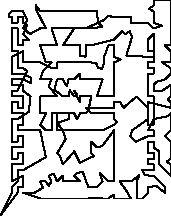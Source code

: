 unitsize(0.001cm);
// 59830.3
draw((200,400)--(200,500));
draw((200,500)--(300,600));
draw((300,600)--(300,700));
draw((300,700)--(300,800));
draw((300,800)--(400,800));
draw((400,800)--(800,1030));
draw((800,1030)--(700,1500));
draw((700,1500)--(500,1500));
draw((500,1500)--(400,1500));
draw((400,1500)--(300,1500));
draw((300,1500)--(300,1600));
draw((300,1600)--(400,1600));
draw((400,1600)--(400,1700));
draw((400,1700)--(400,1800));
draw((400,1800)--(300,1800));
draw((300,1800)--(200,1800));
draw((200,1800)--(200,1900));
draw((200,1900)--(200,2000));
draw((200,2000)--(300,2000));
draw((300,2000)--(300,1900));
draw((300,1900)--(400,1900));
draw((400,1900)--(400,2000));
draw((400,2000)--(400,2100));
draw((400,2100)--(300,2100));
draw((300,2100)--(200,2100));
draw((200,2100)--(200,2200));
draw((200,2200)--(300,2200));
draw((300,2200)--(469,2550));
draw((469,2550)--(400,2600));
draw((400,2600)--(300,2600));
draw((300,2600)--(300,2700));
draw((300,2700)--(300,2800));
draw((300,2800)--(300,2900));
draw((300,2900)--(200,2900));
draw((200,2900)--(200,3000));
draw((200,3000)--(200,3100));
draw((200,3100)--(200,3200));
draw((200,3200)--(200,3300));
draw((200,3300)--(300,3300));
draw((300,3300)--(300,3200));
draw((300,3200)--(300,3100));
draw((300,3100)--(300,3000));
draw((300,3000)--(400,3000));
draw((400,3000)--(400,3100));
draw((400,3100)--(500,3100));
draw((500,3100)--(400,3200));
draw((400,3200)--(469,3350));
draw((469,3350)--(400,3400));
draw((400,3400)--(400,3500));
draw((400,3500)--(300,3500));
draw((300,3500)--(300,3400));
draw((300,3400)--(200,3400));
draw((200,3400)--(200,3500));
draw((200,3500)--(150,3500));
draw((150,3500)--(150,3550));
draw((150,3550)--(200,3600));
draw((200,3600)--(400,3600));
draw((400,3600)--(469,3450));
draw((469,3450)--(400,3300));
draw((400,3300)--(520,3200));
draw((520,3200)--(700,3300));
draw((700,3300)--(800,3300));
draw((800,3300)--(620,3650));
draw((620,3650)--(620,3709));
draw((620,3709)--(700,3600));
draw((700,3600)--(800,3600));
draw((800,3600)--(900,3600));
draw((900,3600)--(1000,3600));
draw((1000,3600)--(1100,3600));
draw((1100,3600)--(1200,3600));
draw((1200,3600)--(1300,3600));
draw((1300,3600)--(1400,3600));
draw((1400,3600)--(1500,3600));
draw((1500,3600)--(1600,3600));
draw((1600,3600)--(1700,3600));
draw((1700,3600)--(1720,3409));
draw((1720,3409)--(1790,3330));
draw((1790,3330)--(1600,3300));
draw((1600,3300)--(1200,3300));
draw((1200,3300)--(1100,3300));
draw((1100,3300)--(1000,3300));
draw((1000,3300)--(900,3300));
draw((900,3300)--(1000,3000));
draw((1000,3000)--(900,3000));
draw((900,3000)--(800,3000));
draw((800,3000)--(700,3000));
draw((700,3000)--(800,2700));
draw((800,2700)--(900,2700));
draw((900,2700)--(800,2600));
draw((800,2600)--(750,2550));
draw((750,2550)--(700,2400));
draw((700,2400)--(800,2400));
draw((800,2400)--(900,2400));
draw((900,2400)--(850,2280));
draw((850,2280)--(1000,2100));
draw((1000,2100)--(900,2100));
draw((900,2100)--(800,2100));
draw((800,2100)--(700,2100));
draw((700,2100)--(700,1800));
draw((700,1800)--(800,1800));
draw((800,1800)--(700,1600));
draw((700,1600)--(800,1500));
draw((800,1500)--(900,1500));
draw((900,1500)--(900,1800));
draw((900,1800)--(1100,1800));
draw((1100,1800)--(1200,1800));
draw((1200,1800)--(1200,1700));
draw((1200,1700)--(1000,1629));
draw((1000,1629)--(1100,1500));
draw((1100,1500)--(1150,1350));
draw((1150,1350)--(1000,1100));
draw((1000,1100)--(1050,1050));
draw((1050,1050)--(1100,900));
draw((1100,900)--(1300,1130));
draw((1300,1130)--(1400,930));
draw((1400,930)--(1650,1050));
draw((1650,1050)--(1600,1100));
draw((1600,1100)--(1600,1300));
draw((1600,1300)--(1700,1200));
draw((1700,1200)--(1800,1230));
draw((1800,1230)--(2000,1500));
draw((2000,1500)--(2000,1400));
draw((2000,1400)--(2000,1300));
draw((2000,1300)--(2000,1200));
draw((2000,1200)--(2000,1100));
draw((2000,1100)--(2000,1000));
draw((2000,1000)--(2000,900));
draw((2000,900)--(2000,800));
draw((2000,800)--(2000,600));
draw((2000,600)--(1900,600));
draw((1900,600)--(1750,750));
draw((1750,750)--(1800,600));
draw((1800,600)--(1710,510));
draw((1710,510)--(1550,500));
draw((1550,500)--(1450,770));
draw((1450,770)--(1350,750));
draw((1350,750)--(1300,700));
draw((1300,700)--(1400,600));
draw((1400,600)--(1300,600));
draw((1300,600)--(1200,600));
draw((1200,600)--(1100,600));
draw((1100,600)--(1100,700));
draw((1100,700)--(1000,600));
draw((1000,600)--(939,740));
draw((939,740)--(850,700));
draw((850,700)--(900,600));
draw((900,600)--(850,520));
draw((850,520)--(800,600));
draw((800,600)--(700,600));
draw((700,600)--(750,490));
draw((750,490)--(600,400));
draw((600,400)--(400,400));
draw((400,400)--(700,300));
draw((700,300)--(800,300));
draw((800,300)--(900,300));
draw((900,300)--(1000,300));
draw((1000,300)--(1100,300));
draw((1100,300)--(1200,300));
draw((1200,300)--(1300,300));
draw((1300,300)--(1400,300));
draw((1400,300)--(1550,300));
draw((1550,300)--(1710,310));
draw((1710,310)--(1800,300));
draw((1800,300)--(1900,300));
draw((1900,300)--(2000,370));
draw((2000,370)--(2000,300));
draw((2000,300)--(2100,300));
draw((2100,300)--(2200,300));
draw((2200,300)--(2300,300));
draw((2300,300)--(2200,469));
draw((2200,469)--(2100,600));
draw((2100,600)--(2200,600));
draw((2200,600)--(2300,600));
draw((2300,600)--(2450,710));
draw((2450,710)--(2400,600));
draw((2400,600)--(2400,300));
draw((2400,300)--(2500,300));
draw((2500,300)--(2600,400));
draw((2600,400)--(2600,500));
draw((2600,500)--(2750,520));
draw((2750,520)--(2900,400));
draw((2900,400)--(2900,500));
draw((2900,500)--(2700,700));
draw((2700,700)--(2550,710));
draw((2550,710)--(2500,800));
draw((2500,800)--(2600,800));
draw((2600,800)--(2700,800));
draw((2700,800)--(2700,900));
draw((2700,900)--(2600,900));
draw((2600,900)--(2600,1000));
draw((2600,1000)--(2700,1000));
draw((2700,1000)--(2700,1100));
draw((2700,1100)--(2600,1100));
draw((2600,1100)--(2600,1200));
draw((2600,1200)--(2600,1300));
draw((2600,1300)--(2700,1300));
draw((2700,1300)--(2700,1200));
draw((2700,1200)--(2800,1130));
draw((2800,1130)--(2800,900));
draw((2800,900)--(3000,700));
draw((3000,700)--(3000,800));
draw((3000,800)--(3000,900));
draw((3000,900)--(2930,950));
draw((2930,950)--(3000,1000));
draw((3000,1000)--(3000,1100));
draw((3000,1100)--(3000,1200));
draw((3000,1200)--(3000,1300));
draw((3000,1300)--(2900,1400));
draw((2900,1400)--(3000,1500));
draw((3000,1500)--(3000,1600));
draw((3000,1600)--(3000,1700));
draw((3000,1700)--(3000,1800));
draw((3000,1800)--(2950,1750));
draw((2950,1750)--(2700,1700));
draw((2700,1700)--(2600,1500));
draw((2600,1500)--(2700,1500));
draw((2700,1500)--(2700,1400));
draw((2700,1400)--(2600,1400));
draw((2600,1400)--(2390,1300));
draw((2390,1300)--(2290,1400));
draw((2290,1400)--(2320,1500));
draw((2320,1500)--(2600,1700));
draw((2600,1700)--(2600,1800));
draw((2600,1800)--(2600,2000));
draw((2600,2000)--(3000,1900));
draw((3000,1900)--(3000,2000));
draw((3000,2000)--(2950,2050));
draw((2950,2050)--(3000,2100));
draw((3000,2100)--(3000,2200));
draw((3000,2200)--(3000,2300));
draw((3000,2300)--(2850,2200));
draw((2850,2200)--(2700,2200));
draw((2700,2200)--(2700,2300));
draw((2700,2300)--(2760,2360));
draw((2760,2360)--(2900,2400));
draw((2900,2400)--(3000,2500));
draw((3000,2500)--(3000,2600));
draw((3000,2600)--(2850,2700));
draw((2850,2700)--(3000,2700));
draw((3000,2700)--(3000,2800));
draw((3000,2800)--(3000,2900));
draw((3000,2900)--(2900,3000));
draw((2900,3000)--(3000,3000));
draw((3000,3000)--(3000,3100));
draw((3000,3100)--(3000,3200));
draw((3000,3200)--(3000,3300));
draw((3000,3300)--(3000,3400));
draw((3000,3400)--(3000,3500));
draw((3000,3500)--(3000,3600));
draw((3000,3600)--(3000,3700));
draw((3000,3700)--(3000,3800));
draw((3000,3800)--(2700,3800));
draw((2700,3800)--(2700,3700));
draw((2700,3700)--(2620,3650));
draw((2620,3650)--(2700,3600));
draw((2700,3600)--(2700,3500));
draw((2700,3500)--(2700,3400));
draw((2700,3400)--(2850,3350));
draw((2850,3350)--(2700,3300));
draw((2700,3300)--(2600,3400));
draw((2600,3400)--(2300,3400));
draw((2300,3400)--(2300,3500));
draw((2300,3500)--(2000,3500));
draw((2000,3500)--(1900,3520));
draw((1900,3520)--(1829,3450));
draw((1829,3450)--(1500,3300));
draw((1500,3300)--(1400,3300));
draw((1400,3300)--(1300,3300));
draw((1300,3300)--(1100,3000));
draw((1100,3000)--(1200,3000));
draw((1200,3000)--(1300,3000));
draw((1300,3000)--(1400,3000));
draw((1400,3000)--(1400,2900));
draw((1400,2900)--(1400,2820));
draw((1400,2820)--(1500,2800));
draw((1500,2800)--(1500,2860));
draw((1500,2860)--(1500,3000));
draw((1500,3000)--(1600,3000));
draw((1600,3000)--(2000,3100));
draw((2000,3100)--(2050,3150));
draw((2050,3150)--(2100,3200));
draw((2100,3200)--(2150,3250));
draw((2150,3250)--(2200,3200));
draw((2200,3200)--(2280,3250));
draw((2280,3250)--(2320,3150));
draw((2320,3150)--(2220,2820));
draw((2220,2820)--(2600,2800));
draw((2600,2800)--(2700,2800));
draw((2700,2800)--(2700,2900));
draw((2700,2900)--(2600,2900));
draw((2600,2900)--(2600,3000));
draw((2600,3000)--(2600,3100));
draw((2600,3100)--(2700,3200));
draw((2700,3200)--(2700,3100));
draw((2700,3100)--(2700,3000));
draw((2700,3000)--(2700,2700));
draw((2700,2700)--(2600,2700));
draw((2600,2700)--(2600,2600));
draw((2600,2600)--(2700,2600));
draw((2700,2600)--(2700,2500));
draw((2700,2500)--(2600,2500));
draw((2600,2500)--(2600,2400));
draw((2600,2400)--(2600,2300));
draw((2600,2300)--(2600,2200));
draw((2600,2200)--(2600,2100));
draw((2600,2100)--(2700,2100));
draw((2700,2100)--(2700,2000));
draw((2700,2000)--(2700,1900));
draw((2700,1900)--(2700,1800));
draw((2700,1800)--(2700,1600));
draw((2700,1600)--(2600,1600));
draw((2600,1600)--(2600,1900));
draw((2600,1900)--(2400,2100));
draw((2400,2100)--(2170,1900));
draw((2170,1900)--(2110,2000));
draw((2110,2000)--(2000,2000));
draw((2000,2000)--(2000,1900));
draw((2000,1900)--(1500,1900));
draw((1500,1900)--(1600,1800));
draw((1600,1800)--(1700,1800));
draw((1700,1800)--(1800,1800));
draw((1800,1800)--(2000,1800));
draw((2000,1800)--(2000,1700));
draw((2000,1700)--(2060,1650));
draw((2060,1650)--(2000,1600));
draw((2000,1600)--(1800,1500));
draw((1800,1500)--(1700,1500));
draw((1700,1500)--(1600,1500));
draw((1600,1500)--(1500,1500));
draw((1500,1500)--(1400,1500));
draw((1400,1500)--(1300,1500));
draw((1300,1500)--(1200,1500));
draw((1200,1500)--(1000,1500));
draw((1000,1500)--(1000,1800));
draw((1000,1800)--(1300,1800));
draw((1300,1800)--(1350,1700));
draw((1350,1700)--(1400,1800));
draw((1400,1800)--(1500,1800));
draw((1500,1800)--(1550,1850));
draw((1550,1850)--(1600,2100));
draw((1600,2100)--(1500,2100));
draw((1500,2100)--(1400,2100));
draw((1400,2100)--(1400,2000));
draw((1400,2000)--(1300,2200));
draw((1300,2200)--(1350,2140));
draw((1350,2140)--(1300,2100));
draw((1300,2100)--(1220,2210));
draw((1220,2210)--(1200,2100));
draw((1200,2100)--(1100,2100));
draw((1100,2100)--(950,2220));
draw((950,2220)--(1000,2400));
draw((1000,2400)--(1100,2400));
draw((1100,2400)--(1170,2280));
draw((1170,2280)--(1200,2400));
draw((1200,2400)--(1300,2400));
draw((1300,2400)--(1400,2500));
draw((1400,2500)--(1400,2400));
draw((1400,2400)--(1500,2400));
draw((1500,2400)--(1600,2400));
draw((1600,2400)--(1700,2400));
draw((1700,2400)--(1800,2400));
draw((1800,2400)--(1700,2100));
draw((1700,2100)--(1800,2100));
draw((1800,2100)--(2000,2100));
draw((2000,2100)--(2000,2200));
draw((2000,2200)--(2000,2300));
draw((2000,2300)--(2000,2400));
draw((2000,2400)--(2000,2500));
draw((2000,2500)--(2000,2600));
draw((2000,2600)--(2000,2700));
draw((2000,2700)--(2120,2750));
draw((2120,2750)--(2000,2800));
draw((2000,2800)--(2000,2900));
draw((2000,2900)--(2000,3000));
draw((2000,3000)--(1900,3000));
draw((1900,3000)--(1829,2800));
draw((1829,2800)--(1829,2700));
draw((1829,2700)--(1790,2580));
draw((1790,2580)--(1720,2610));
draw((1720,2610)--(1690,2680));
draw((1690,2680)--(1600,2700));
draw((1600,2700)--(1500,2700));
draw((1500,2700)--(1400,2700));
draw((1400,2700)--(1300,2700));
draw((1300,2700)--(1200,2700));
draw((1200,2700)--(1100,2700));
draw((1100,2700)--(1000,2700));
draw((1000,2700)--(1000,2600));
draw((1000,2600)--(910,2600));
draw((910,2600)--(700,2700));
draw((700,2700)--(400,2700));
draw((400,2700)--(400,2800));
draw((400,2800)--(400,2900));
draw((400,2900)--(200,2800));
draw((200,2800)--(200,2700));
draw((200,2700)--(200,2600));
draw((200,2600)--(200,2500));
draw((200,2500)--(300,2500));
draw((300,2500)--(400,2500));
draw((400,2500)--(540,2430));
draw((540,2430)--(540,2330));
draw((540,2330)--(400,2400));
draw((400,2400)--(300,2400));
draw((300,2400)--(200,2400));
draw((200,2400)--(200,2300));
draw((200,2300)--(300,2300));
draw((300,2300)--(400,2300));
draw((400,2300)--(400,2200));
draw((400,2200)--(530,2100));
draw((530,2100)--(500,1829));
draw((500,1829)--(300,1700));
draw((300,1700)--(200,1700));
draw((200,1700)--(200,1600));
draw((200,1600)--(200,1500));
draw((200,1500)--(200,1400));
draw((200,1400)--(200,1300));
draw((200,1300)--(300,1300));
draw((300,1300)--(300,1400));
draw((300,1400)--(400,1400));
draw((400,1400)--(400,1300));
draw((400,1300)--(400,1200));
draw((400,1200)--(300,1200));
draw((300,1200)--(200,1200));
draw((200,1200)--(200,1100));
draw((200,1100)--(200,1000));
draw((200,1000)--(300,1000));
draw((300,1000)--(300,1100));
draw((300,1100)--(400,1100));
draw((400,1100)--(400,1000));
draw((400,1000)--(400,900));
draw((400,900)--(300,900));
draw((300,900)--(200,900));
draw((200,900)--(200,800));
draw((200,800)--(200,700));
draw((200,700)--(200,600));
draw((200,600)--(400,700));
draw((400,700)--(400,600));
draw((400,600)--(400,500));
draw((400,500)--(300,500));
draw((300,500)--(300,400));
draw((300,400)--(0,0));
draw((0,0)--(200,400));
